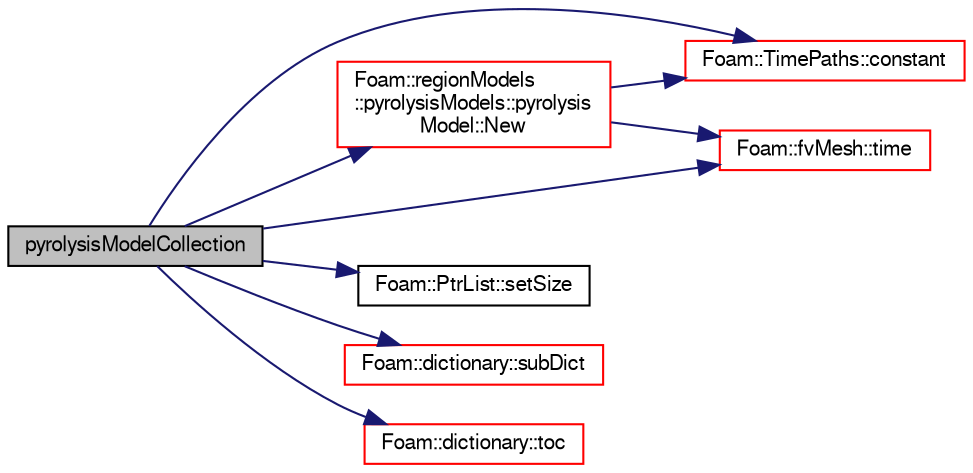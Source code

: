 digraph "pyrolysisModelCollection"
{
  bgcolor="transparent";
  edge [fontname="FreeSans",fontsize="10",labelfontname="FreeSans",labelfontsize="10"];
  node [fontname="FreeSans",fontsize="10",shape=record];
  rankdir="LR";
  Node0 [label="pyrolysisModelCollection",height=0.2,width=0.4,color="black", fillcolor="grey75", style="filled", fontcolor="black"];
  Node0 -> Node1 [color="midnightblue",fontsize="10",style="solid",fontname="FreeSans"];
  Node1 [label="Foam::TimePaths::constant",height=0.2,width=0.4,color="red",URL="$a26354.html#ab16cfc6e7be33ff5683a856ae077433c",tooltip="Return constant name. "];
  Node0 -> Node3 [color="midnightblue",fontsize="10",style="solid",fontname="FreeSans"];
  Node3 [label="Foam::regionModels\l::pyrolysisModels::pyrolysis\lModel::New",height=0.2,width=0.4,color="red",URL="$a28970.html#af7041645244db3ff80a239c9aa85b803",tooltip="Return a reference to the selected pyrolysis model. "];
  Node3 -> Node1 [color="midnightblue",fontsize="10",style="solid",fontname="FreeSans"];
  Node3 -> Node102 [color="midnightblue",fontsize="10",style="solid",fontname="FreeSans"];
  Node102 [label="Foam::fvMesh::time",height=0.2,width=0.4,color="red",URL="$a22766.html#a0d94096809fe3376b29a2a29ca11bb18",tooltip="Return the top-level database. "];
  Node0 -> Node162 [color="midnightblue",fontsize="10",style="solid",fontname="FreeSans"];
  Node162 [label="Foam::PtrList::setSize",height=0.2,width=0.4,color="black",URL="$a25914.html#aedb985ffeaf1bdbfeccc2a8730405703",tooltip="Reset size of PtrList. If extending the PtrList, new entries are. "];
  Node0 -> Node221 [color="midnightblue",fontsize="10",style="solid",fontname="FreeSans"];
  Node221 [label="Foam::dictionary::subDict",height=0.2,width=0.4,color="red",URL="$a26014.html#aaa26b5f2da6aff5a6a59af5407f1bf59",tooltip="Find and return a sub-dictionary. "];
  Node0 -> Node102 [color="midnightblue",fontsize="10",style="solid",fontname="FreeSans"];
  Node0 -> Node306 [color="midnightblue",fontsize="10",style="solid",fontname="FreeSans"];
  Node306 [label="Foam::dictionary::toc",height=0.2,width=0.4,color="red",URL="$a26014.html#adcaf1538d9b6dbeb843d6832814de549",tooltip="Return the table of contents. "];
}
